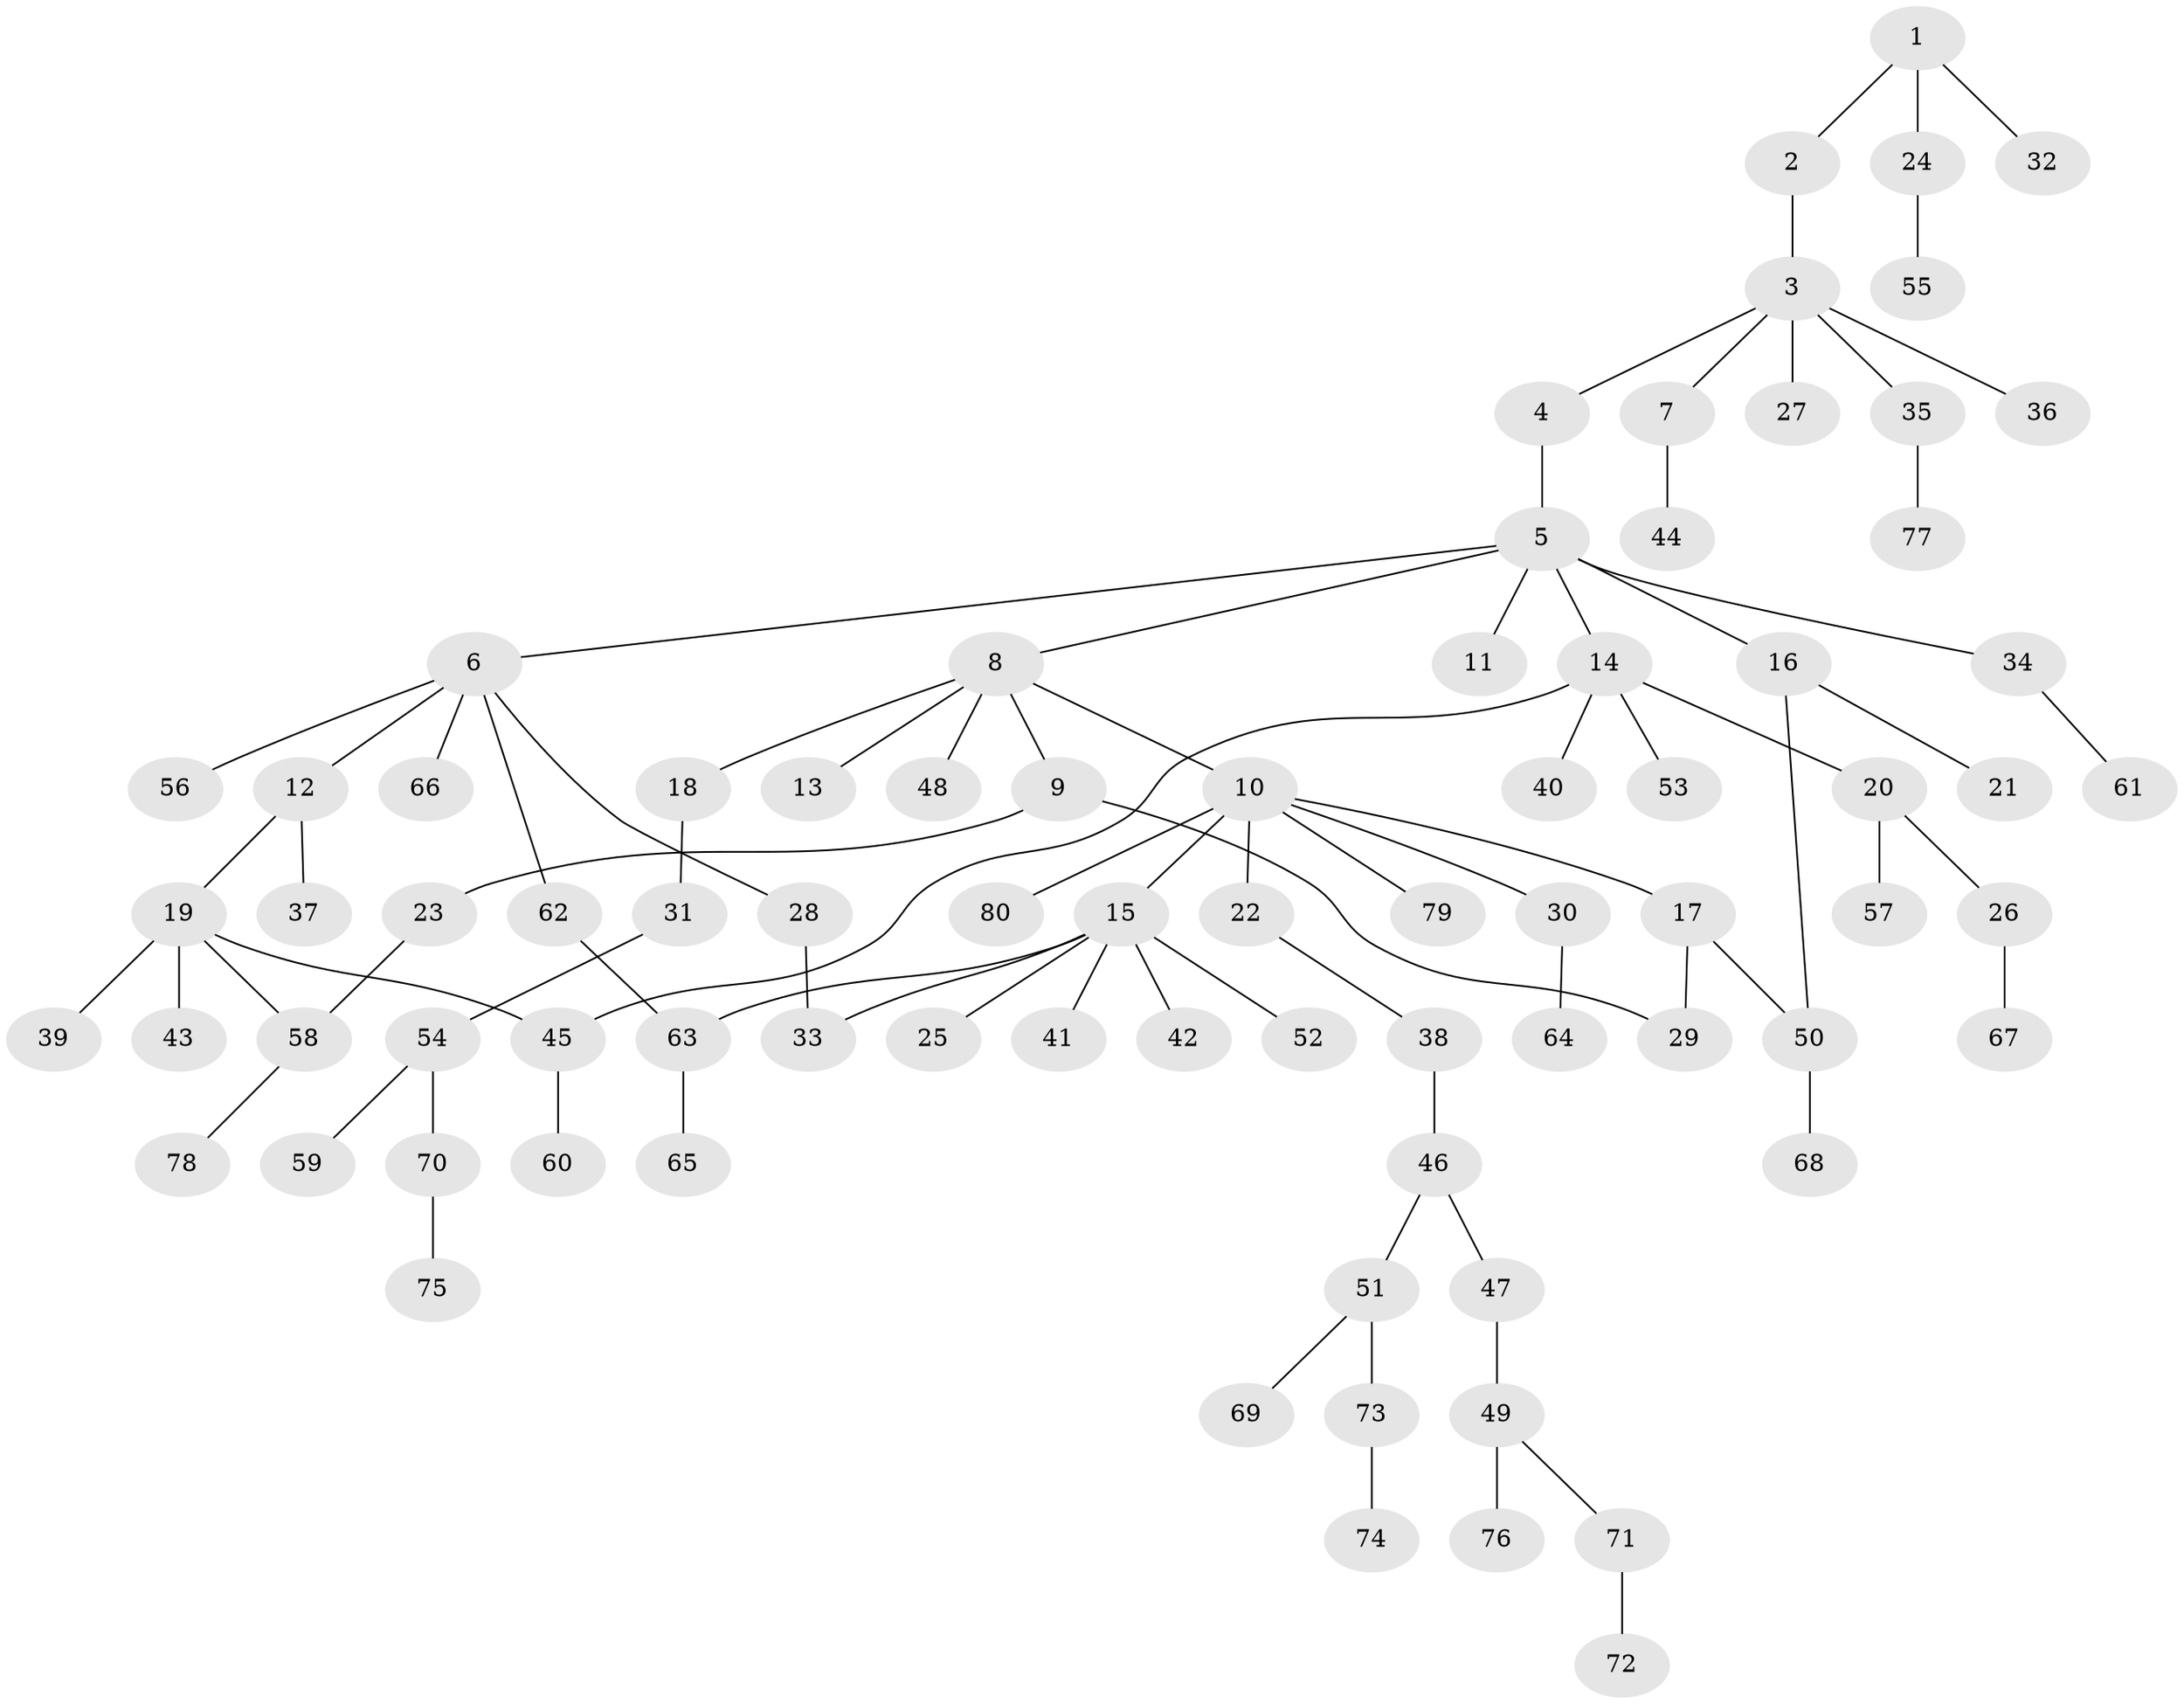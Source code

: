 // coarse degree distribution, {3: 0.1, 2: 0.4, 6: 0.025, 5: 0.075, 1: 0.325, 4: 0.075}
// Generated by graph-tools (version 1.1) at 2025/36/03/04/25 23:36:00]
// undirected, 80 vertices, 85 edges
graph export_dot {
  node [color=gray90,style=filled];
  1;
  2;
  3;
  4;
  5;
  6;
  7;
  8;
  9;
  10;
  11;
  12;
  13;
  14;
  15;
  16;
  17;
  18;
  19;
  20;
  21;
  22;
  23;
  24;
  25;
  26;
  27;
  28;
  29;
  30;
  31;
  32;
  33;
  34;
  35;
  36;
  37;
  38;
  39;
  40;
  41;
  42;
  43;
  44;
  45;
  46;
  47;
  48;
  49;
  50;
  51;
  52;
  53;
  54;
  55;
  56;
  57;
  58;
  59;
  60;
  61;
  62;
  63;
  64;
  65;
  66;
  67;
  68;
  69;
  70;
  71;
  72;
  73;
  74;
  75;
  76;
  77;
  78;
  79;
  80;
  1 -- 2;
  1 -- 24;
  1 -- 32;
  2 -- 3;
  3 -- 4;
  3 -- 7;
  3 -- 27;
  3 -- 35;
  3 -- 36;
  4 -- 5;
  5 -- 6;
  5 -- 8;
  5 -- 11;
  5 -- 14;
  5 -- 16;
  5 -- 34;
  6 -- 12;
  6 -- 28;
  6 -- 56;
  6 -- 62;
  6 -- 66;
  7 -- 44;
  8 -- 9;
  8 -- 10;
  8 -- 13;
  8 -- 18;
  8 -- 48;
  9 -- 23;
  9 -- 29;
  10 -- 15;
  10 -- 17;
  10 -- 22;
  10 -- 30;
  10 -- 79;
  10 -- 80;
  12 -- 19;
  12 -- 37;
  14 -- 20;
  14 -- 40;
  14 -- 53;
  14 -- 45;
  15 -- 25;
  15 -- 41;
  15 -- 42;
  15 -- 52;
  15 -- 63;
  15 -- 33;
  16 -- 21;
  16 -- 50;
  17 -- 29;
  17 -- 50;
  18 -- 31;
  19 -- 39;
  19 -- 43;
  19 -- 45;
  19 -- 58;
  20 -- 26;
  20 -- 57;
  22 -- 38;
  23 -- 58;
  24 -- 55;
  26 -- 67;
  28 -- 33;
  30 -- 64;
  31 -- 54;
  34 -- 61;
  35 -- 77;
  38 -- 46;
  45 -- 60;
  46 -- 47;
  46 -- 51;
  47 -- 49;
  49 -- 71;
  49 -- 76;
  50 -- 68;
  51 -- 69;
  51 -- 73;
  54 -- 59;
  54 -- 70;
  58 -- 78;
  62 -- 63;
  63 -- 65;
  70 -- 75;
  71 -- 72;
  73 -- 74;
}
